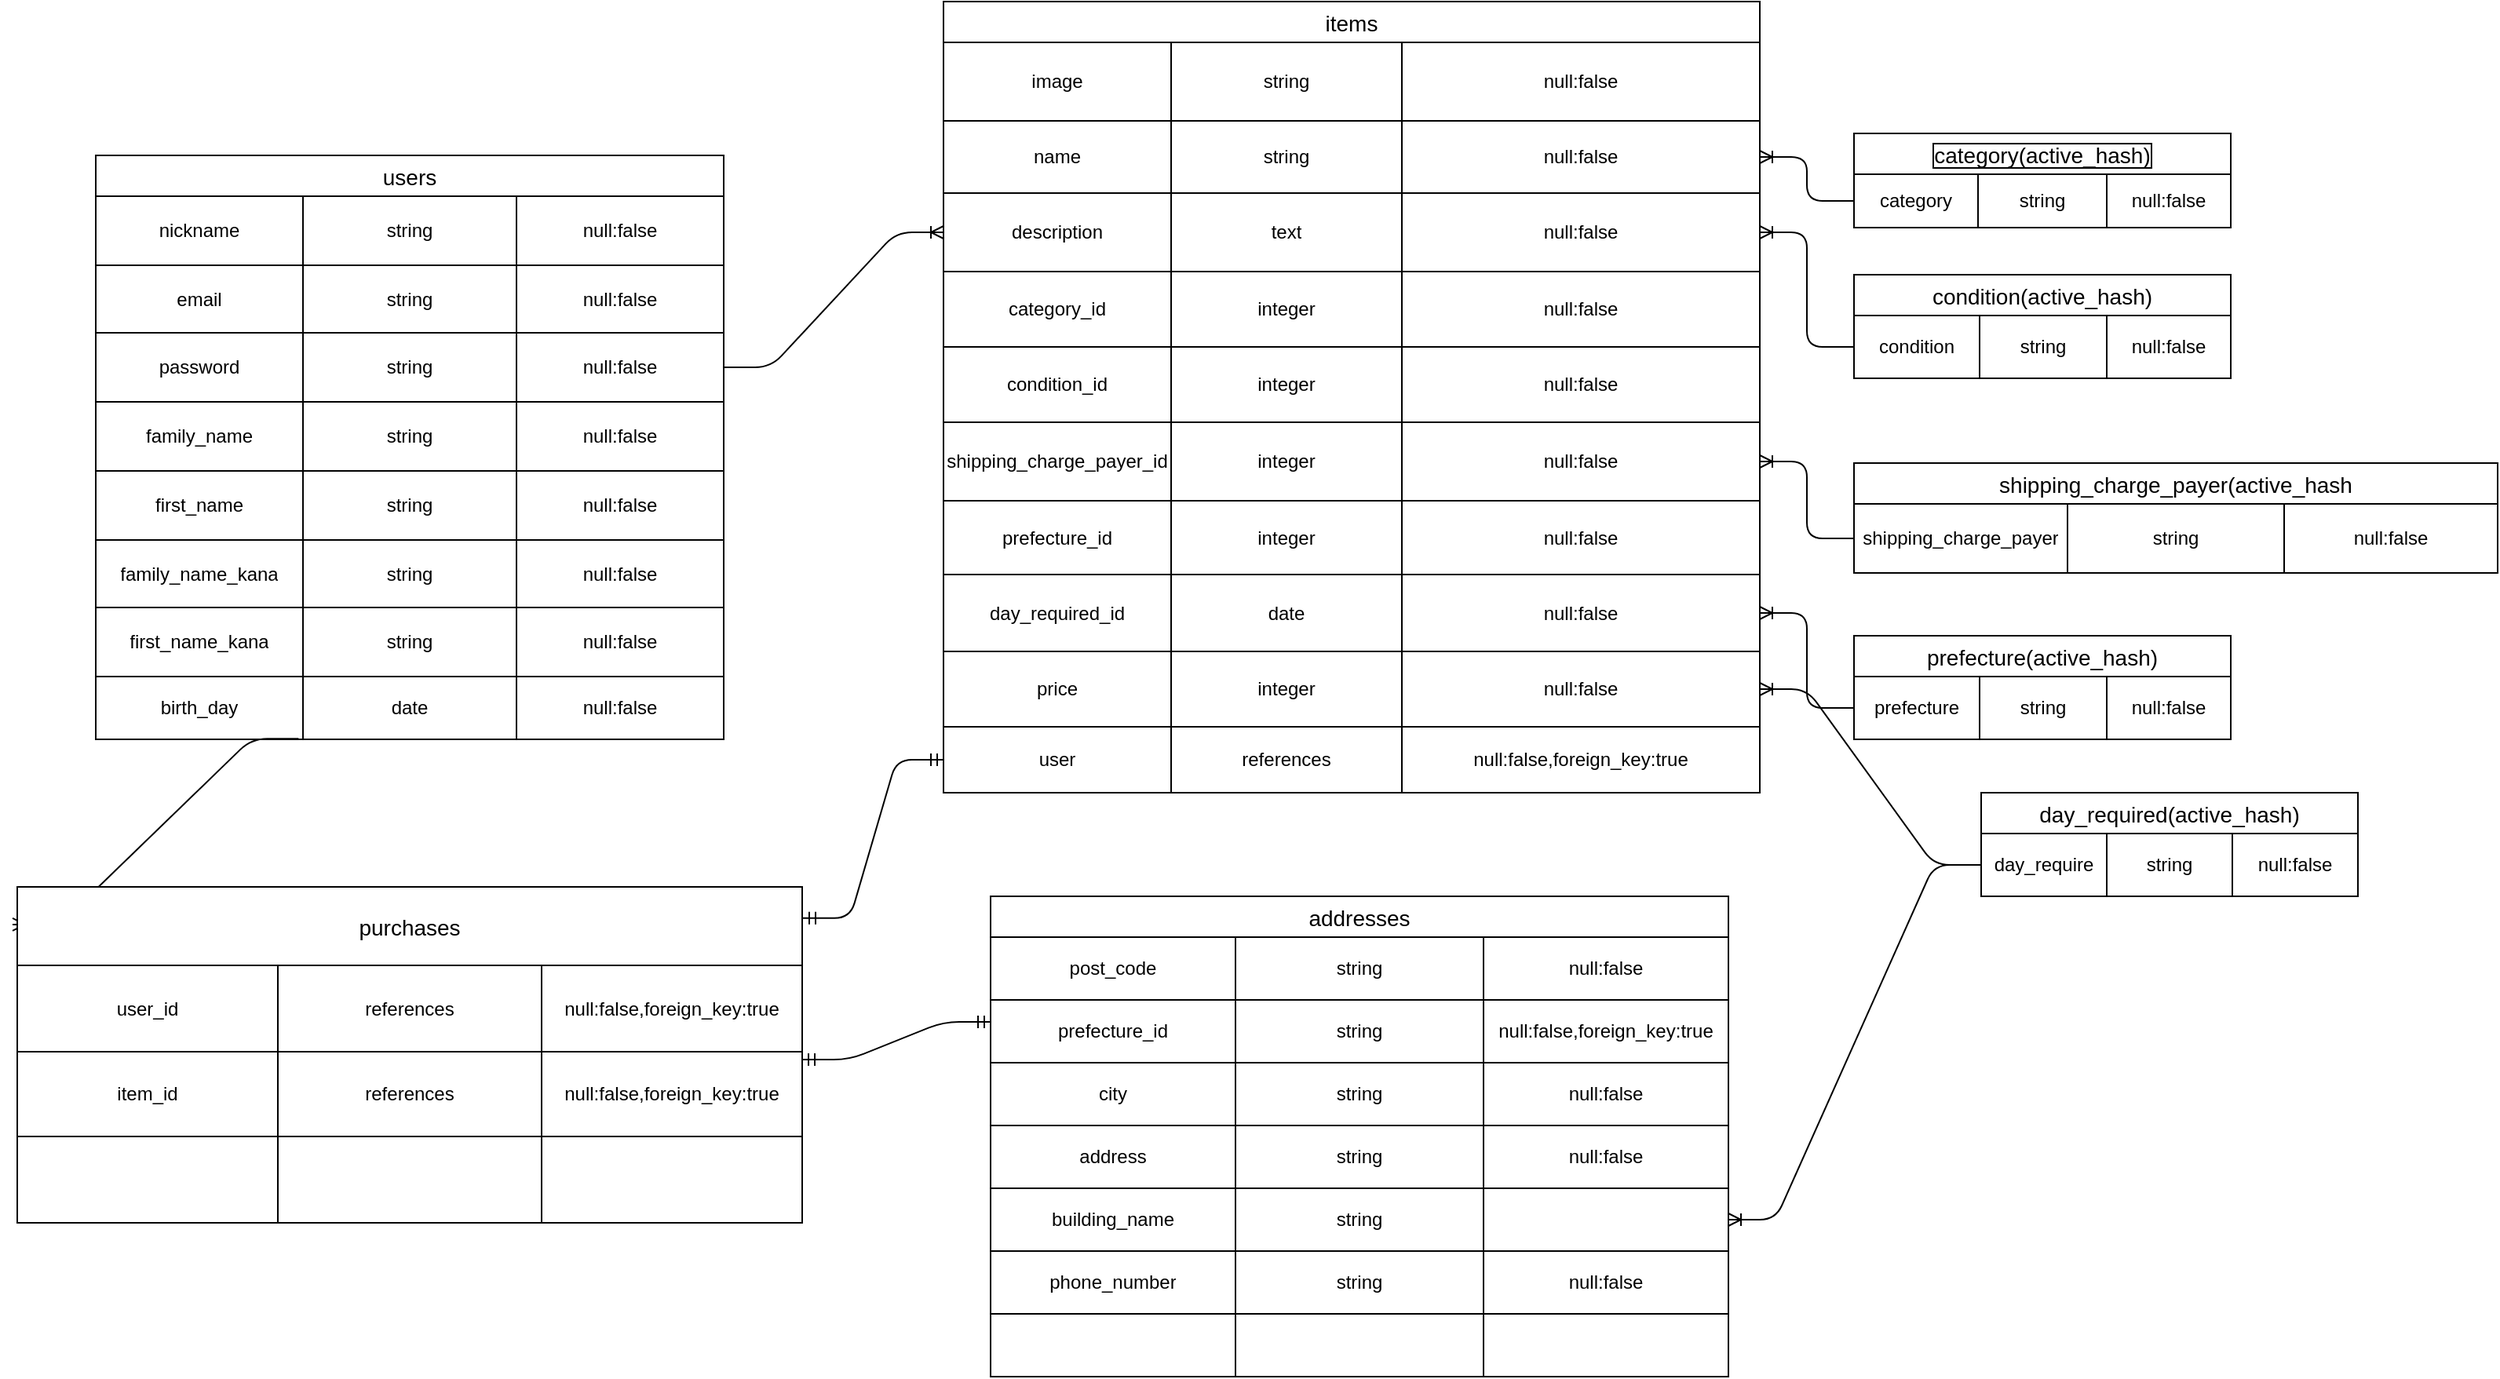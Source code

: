<mxfile version="13.6.5">
    <diagram id="Ioe0COpA0mMvLBcvBAmR" name="ページ1">
        <mxGraphModel dx="3011" dy="2314" grid="1" gridSize="10" guides="1" tooltips="1" connect="0" arrows="0" fold="1" page="1" pageScale="1" pageWidth="827" pageHeight="1169" math="0" shadow="0">
            <root>
                <mxCell id="0"/>
                <mxCell id="1" parent="0"/>
                <mxCell id="252" value="shipping_charge_payer(active_hash" style="swimlane;fontStyle=0;childLayout=stackLayout;horizontal=1;startSize=26;horizontalStack=0;resizeParent=1;resizeParentMax=0;resizeLast=0;collapsible=1;marginBottom=0;align=center;fontSize=14;" parent="1" vertex="1">
                    <mxGeometry x="1040" y="240" width="410" height="70" as="geometry"/>
                </mxCell>
                <mxCell id="232" value="" style="shape=table;html=1;whiteSpace=wrap;startSize=0;container=1;collapsible=0;childLayout=tableLayout;" parent="252" vertex="1">
                    <mxGeometry y="26" width="410" height="44" as="geometry"/>
                </mxCell>
                <mxCell id="233" value="" style="shape=partialRectangle;html=1;whiteSpace=wrap;collapsible=0;dropTarget=0;pointerEvents=0;fillColor=none;top=0;left=0;bottom=0;right=0;points=[[0,0.5],[1,0.5]];portConstraint=eastwest;" parent="232" vertex="1">
                    <mxGeometry width="410" height="44" as="geometry"/>
                </mxCell>
                <mxCell id="234" value="shipping_charge_payer" style="shape=partialRectangle;html=1;whiteSpace=wrap;connectable=0;overflow=hidden;fillColor=none;top=0;left=0;bottom=0;right=0;" parent="233" vertex="1">
                    <mxGeometry width="136" height="44" as="geometry"/>
                </mxCell>
                <mxCell id="235" value="&lt;span&gt;string&lt;/span&gt;" style="shape=partialRectangle;html=1;whiteSpace=wrap;connectable=0;overflow=hidden;fillColor=none;top=0;left=0;bottom=0;right=0;" parent="233" vertex="1">
                    <mxGeometry x="136" width="138" height="44" as="geometry"/>
                </mxCell>
                <mxCell id="236" value="&lt;span&gt;null:false&lt;/span&gt;" style="shape=partialRectangle;html=1;whiteSpace=wrap;connectable=0;overflow=hidden;fillColor=none;top=0;left=0;bottom=0;right=0;" parent="233" vertex="1">
                    <mxGeometry x="274" width="136" height="44" as="geometry"/>
                </mxCell>
                <mxCell id="253" value="condition(active_hash)" style="swimlane;fontStyle=0;childLayout=stackLayout;horizontal=1;startSize=26;horizontalStack=0;resizeParent=1;resizeParentMax=0;resizeLast=0;collapsible=1;marginBottom=0;align=center;fontSize=14;" parent="1" vertex="1">
                    <mxGeometry x="1040" y="120" width="240" height="66" as="geometry"/>
                </mxCell>
                <mxCell id="237" value="" style="shape=table;html=1;whiteSpace=wrap;startSize=0;container=1;collapsible=0;childLayout=tableLayout;" parent="253" vertex="1">
                    <mxGeometry y="26" width="240" height="40" as="geometry"/>
                </mxCell>
                <mxCell id="238" value="" style="shape=partialRectangle;html=1;whiteSpace=wrap;collapsible=0;dropTarget=0;pointerEvents=0;fillColor=none;top=0;left=0;bottom=0;right=0;points=[[0,0.5],[1,0.5]];portConstraint=eastwest;" parent="237" vertex="1">
                    <mxGeometry width="240" height="40" as="geometry"/>
                </mxCell>
                <mxCell id="239" value="condition" style="shape=partialRectangle;html=1;whiteSpace=wrap;connectable=0;overflow=hidden;fillColor=none;top=0;left=0;bottom=0;right=0;" parent="238" vertex="1">
                    <mxGeometry width="80" height="40" as="geometry"/>
                </mxCell>
                <mxCell id="240" value="&lt;span&gt;string&lt;/span&gt;" style="shape=partialRectangle;html=1;whiteSpace=wrap;connectable=0;overflow=hidden;fillColor=none;top=0;left=0;bottom=0;right=0;" parent="238" vertex="1">
                    <mxGeometry x="80" width="81" height="40" as="geometry"/>
                </mxCell>
                <mxCell id="241" value="&lt;span&gt;null:false&lt;/span&gt;" style="shape=partialRectangle;html=1;whiteSpace=wrap;connectable=0;overflow=hidden;fillColor=none;top=0;left=0;bottom=0;right=0;" parent="238" vertex="1">
                    <mxGeometry x="161" width="79" height="40" as="geometry"/>
                </mxCell>
                <mxCell id="251" value="prefecture(active_hash)" style="swimlane;fontStyle=0;childLayout=stackLayout;horizontal=1;startSize=26;horizontalStack=0;resizeParent=1;resizeParentMax=0;resizeLast=0;collapsible=1;marginBottom=0;align=center;fontSize=14;" parent="1" vertex="1">
                    <mxGeometry x="1040" y="350" width="240" height="66" as="geometry"/>
                </mxCell>
                <mxCell id="227" value="" style="shape=table;html=1;whiteSpace=wrap;startSize=0;container=1;collapsible=0;childLayout=tableLayout;" parent="251" vertex="1">
                    <mxGeometry y="26" width="240" height="40" as="geometry"/>
                </mxCell>
                <mxCell id="228" value="" style="shape=partialRectangle;html=1;whiteSpace=wrap;collapsible=0;dropTarget=0;pointerEvents=0;fillColor=none;top=0;left=0;bottom=0;right=0;points=[[0,0.5],[1,0.5]];portConstraint=eastwest;" parent="227" vertex="1">
                    <mxGeometry width="240" height="40" as="geometry"/>
                </mxCell>
                <mxCell id="229" value="prefecture" style="shape=partialRectangle;html=1;whiteSpace=wrap;connectable=0;overflow=hidden;fillColor=none;top=0;left=0;bottom=0;right=0;" parent="228" vertex="1">
                    <mxGeometry width="80" height="40" as="geometry"/>
                </mxCell>
                <mxCell id="230" value="&lt;span&gt;string&lt;/span&gt;" style="shape=partialRectangle;html=1;whiteSpace=wrap;connectable=0;overflow=hidden;fillColor=none;top=0;left=0;bottom=0;right=0;" parent="228" vertex="1">
                    <mxGeometry x="80" width="81" height="40" as="geometry"/>
                </mxCell>
                <mxCell id="231" value="&lt;span&gt;null:false&lt;/span&gt;" style="shape=partialRectangle;html=1;whiteSpace=wrap;connectable=0;overflow=hidden;fillColor=none;top=0;left=0;bottom=0;right=0;" parent="228" vertex="1">
                    <mxGeometry x="161" width="79" height="40" as="geometry"/>
                </mxCell>
                <mxCell id="247" value="category(active_hash)" style="swimlane;fontStyle=0;childLayout=stackLayout;horizontal=1;startSize=26;horizontalStack=0;resizeParent=1;resizeParentMax=0;resizeLast=0;collapsible=1;marginBottom=0;align=center;fontSize=14;labelBorderColor=#000000;" parent="1" vertex="1">
                    <mxGeometry x="1040" y="30" width="240" height="60" as="geometry"/>
                </mxCell>
                <mxCell id="222" value="" style="shape=table;html=1;whiteSpace=wrap;startSize=0;container=1;collapsible=0;childLayout=tableLayout;" parent="247" vertex="1">
                    <mxGeometry y="26" width="240" height="34" as="geometry"/>
                </mxCell>
                <mxCell id="223" value="" style="shape=partialRectangle;html=1;whiteSpace=wrap;collapsible=0;dropTarget=0;pointerEvents=0;fillColor=none;top=0;left=0;bottom=0;right=0;points=[[0,0.5],[1,0.5]];portConstraint=eastwest;" parent="222" vertex="1">
                    <mxGeometry width="240" height="34" as="geometry"/>
                </mxCell>
                <mxCell id="224" value="category" style="shape=partialRectangle;html=1;whiteSpace=wrap;connectable=0;overflow=hidden;fillColor=none;top=0;left=0;bottom=0;right=0;" parent="223" vertex="1">
                    <mxGeometry width="79" height="34" as="geometry"/>
                </mxCell>
                <mxCell id="225" value="string" style="shape=partialRectangle;html=1;whiteSpace=wrap;connectable=0;overflow=hidden;fillColor=none;top=0;left=0;bottom=0;right=0;" parent="223" vertex="1">
                    <mxGeometry x="79" width="82" height="34" as="geometry"/>
                </mxCell>
                <mxCell id="226" value="null:false" style="shape=partialRectangle;html=1;whiteSpace=wrap;connectable=0;overflow=hidden;fillColor=none;top=0;left=0;bottom=0;right=0;" parent="223" vertex="1">
                    <mxGeometry x="161" width="79" height="34" as="geometry"/>
                </mxCell>
                <mxCell id="254" value="" style="edgeStyle=entityRelationEdgeStyle;fontSize=12;html=1;endArrow=ERoneToMany;" parent="1" source="238" target="168" edge="1">
                    <mxGeometry width="100" height="100" relative="1" as="geometry">
                        <mxPoint x="940" y="216" as="sourcePoint"/>
                        <mxPoint x="1020" y="140" as="targetPoint"/>
                    </mxGeometry>
                </mxCell>
                <mxCell id="255" value="" style="edgeStyle=entityRelationEdgeStyle;fontSize=12;html=1;endArrow=ERoneToMany;" parent="1" source="223" target="164" edge="1">
                    <mxGeometry width="100" height="100" relative="1" as="geometry">
                        <mxPoint x="990" y="60" as="sourcePoint"/>
                        <mxPoint x="1030" y="150" as="targetPoint"/>
                    </mxGeometry>
                </mxCell>
                <mxCell id="256" value="" style="edgeStyle=entityRelationEdgeStyle;fontSize=12;html=1;endArrow=ERoneToMany;" parent="1" source="233" target="180" edge="1">
                    <mxGeometry width="100" height="100" relative="1" as="geometry">
                        <mxPoint x="830" y="250" as="sourcePoint"/>
                        <mxPoint x="930" y="150" as="targetPoint"/>
                    </mxGeometry>
                </mxCell>
                <mxCell id="257" value="" style="edgeStyle=entityRelationEdgeStyle;fontSize=12;html=1;endArrow=ERoneToMany;" parent="1" source="228" target="188" edge="1">
                    <mxGeometry width="100" height="100" relative="1" as="geometry">
                        <mxPoint x="1030" y="390" as="sourcePoint"/>
                        <mxPoint x="930" y="150" as="targetPoint"/>
                    </mxGeometry>
                </mxCell>
                <mxCell id="258" value="" style="edgeStyle=entityRelationEdgeStyle;fontSize=12;html=1;endArrow=ERoneToMany;" parent="1" source="213" target="192" edge="1">
                    <mxGeometry width="100" height="100" relative="1" as="geometry">
                        <mxPoint x="1030" y="490" as="sourcePoint"/>
                        <mxPoint x="930" y="150" as="targetPoint"/>
                    </mxGeometry>
                </mxCell>
                <mxCell id="120" value="users" style="swimlane;fontStyle=0;childLayout=stackLayout;horizontal=1;startSize=26;horizontalStack=0;resizeParent=1;resizeParentMax=0;resizeLast=0;collapsible=1;marginBottom=0;align=center;fontSize=14;" parent="1" vertex="1">
                    <mxGeometry x="-80" y="44" width="400" height="372" as="geometry"/>
                </mxCell>
                <mxCell id="124" value="" style="shape=table;html=1;whiteSpace=wrap;startSize=0;container=1;collapsible=0;childLayout=tableLayout;" parent="120" vertex="1">
                    <mxGeometry y="26" width="400" height="346" as="geometry"/>
                </mxCell>
                <mxCell id="125" value="" style="shape=partialRectangle;html=1;whiteSpace=wrap;collapsible=0;dropTarget=0;pointerEvents=0;fillColor=none;top=0;left=0;bottom=0;right=0;points=[[0,0.5],[1,0.5]];portConstraint=eastwest;" parent="124" vertex="1">
                    <mxGeometry width="400" height="44" as="geometry"/>
                </mxCell>
                <mxCell id="126" value="nickname" style="shape=partialRectangle;html=1;whiteSpace=wrap;connectable=0;overflow=hidden;fillColor=none;top=0;left=0;bottom=0;right=0;" parent="125" vertex="1">
                    <mxGeometry width="132" height="44" as="geometry"/>
                </mxCell>
                <mxCell id="127" value="string" style="shape=partialRectangle;html=1;whiteSpace=wrap;connectable=0;overflow=hidden;fillColor=none;top=0;left=0;bottom=0;right=0;" parent="125" vertex="1">
                    <mxGeometry x="132" width="136" height="44" as="geometry"/>
                </mxCell>
                <mxCell id="128" value="null:false" style="shape=partialRectangle;html=1;whiteSpace=wrap;connectable=0;overflow=hidden;fillColor=none;top=0;left=0;bottom=0;right=0;" parent="125" vertex="1">
                    <mxGeometry x="268" width="132" height="44" as="geometry"/>
                </mxCell>
                <mxCell id="129" value="" style="shape=partialRectangle;html=1;whiteSpace=wrap;collapsible=0;dropTarget=0;pointerEvents=0;fillColor=none;top=0;left=0;bottom=0;right=0;points=[[0,0.5],[1,0.5]];portConstraint=eastwest;" parent="124" vertex="1">
                    <mxGeometry y="44" width="400" height="43" as="geometry"/>
                </mxCell>
                <mxCell id="130" value="email" style="shape=partialRectangle;html=1;whiteSpace=wrap;connectable=0;overflow=hidden;fillColor=none;top=0;left=0;bottom=0;right=0;" parent="129" vertex="1">
                    <mxGeometry width="132" height="43" as="geometry"/>
                </mxCell>
                <mxCell id="131" value="&lt;span&gt;string&lt;/span&gt;" style="shape=partialRectangle;html=1;whiteSpace=wrap;connectable=0;overflow=hidden;fillColor=none;top=0;left=0;bottom=0;right=0;" parent="129" vertex="1">
                    <mxGeometry x="132" width="136" height="43" as="geometry"/>
                </mxCell>
                <mxCell id="132" value="&lt;span&gt;null:false&lt;/span&gt;" style="shape=partialRectangle;html=1;whiteSpace=wrap;connectable=0;overflow=hidden;fillColor=none;top=0;left=0;bottom=0;right=0;" parent="129" vertex="1">
                    <mxGeometry x="268" width="132" height="43" as="geometry"/>
                </mxCell>
                <mxCell id="133" value="" style="shape=partialRectangle;html=1;whiteSpace=wrap;collapsible=0;dropTarget=0;pointerEvents=0;fillColor=none;top=0;left=0;bottom=0;right=0;points=[[0,0.5],[1,0.5]];portConstraint=eastwest;" parent="124" vertex="1">
                    <mxGeometry y="87" width="400" height="44" as="geometry"/>
                </mxCell>
                <mxCell id="134" value="password" style="shape=partialRectangle;html=1;whiteSpace=wrap;connectable=0;overflow=hidden;fillColor=none;top=0;left=0;bottom=0;right=0;" parent="133" vertex="1">
                    <mxGeometry width="132" height="44" as="geometry"/>
                </mxCell>
                <mxCell id="135" value="&lt;span&gt;string&lt;/span&gt;" style="shape=partialRectangle;html=1;whiteSpace=wrap;connectable=0;overflow=hidden;fillColor=none;top=0;left=0;bottom=0;right=0;" parent="133" vertex="1">
                    <mxGeometry x="132" width="136" height="44" as="geometry"/>
                </mxCell>
                <mxCell id="136" value="&lt;span&gt;null:false&lt;/span&gt;" style="shape=partialRectangle;html=1;whiteSpace=wrap;connectable=0;overflow=hidden;fillColor=none;top=0;left=0;bottom=0;right=0;" parent="133" vertex="1">
                    <mxGeometry x="268" width="132" height="44" as="geometry"/>
                </mxCell>
                <mxCell id="137" value="" style="shape=partialRectangle;html=1;whiteSpace=wrap;collapsible=0;dropTarget=0;pointerEvents=0;fillColor=none;top=0;left=0;bottom=0;right=0;points=[[0,0.5],[1,0.5]];portConstraint=eastwest;" parent="124" vertex="1">
                    <mxGeometry y="131" width="400" height="44" as="geometry"/>
                </mxCell>
                <mxCell id="138" value="family_name" style="shape=partialRectangle;html=1;whiteSpace=wrap;connectable=0;overflow=hidden;fillColor=none;top=0;left=0;bottom=0;right=0;" parent="137" vertex="1">
                    <mxGeometry width="132" height="44" as="geometry"/>
                </mxCell>
                <mxCell id="139" value="&lt;span&gt;string&lt;/span&gt;" style="shape=partialRectangle;html=1;whiteSpace=wrap;connectable=0;overflow=hidden;fillColor=none;top=0;left=0;bottom=0;right=0;" parent="137" vertex="1">
                    <mxGeometry x="132" width="136" height="44" as="geometry"/>
                </mxCell>
                <mxCell id="140" value="&lt;span&gt;null:false&lt;/span&gt;" style="shape=partialRectangle;html=1;whiteSpace=wrap;connectable=0;overflow=hidden;fillColor=none;top=0;left=0;bottom=0;right=0;" parent="137" vertex="1">
                    <mxGeometry x="268" width="132" height="44" as="geometry"/>
                </mxCell>
                <mxCell id="141" value="" style="shape=partialRectangle;html=1;whiteSpace=wrap;collapsible=0;dropTarget=0;pointerEvents=0;fillColor=none;top=0;left=0;bottom=0;right=0;points=[[0,0.5],[1,0.5]];portConstraint=eastwest;" parent="124" vertex="1">
                    <mxGeometry y="175" width="400" height="44" as="geometry"/>
                </mxCell>
                <mxCell id="142" value="first_name" style="shape=partialRectangle;html=1;whiteSpace=wrap;connectable=0;overflow=hidden;fillColor=none;top=0;left=0;bottom=0;right=0;" parent="141" vertex="1">
                    <mxGeometry width="132" height="44" as="geometry"/>
                </mxCell>
                <mxCell id="143" value="&lt;span&gt;string&lt;/span&gt;" style="shape=partialRectangle;html=1;whiteSpace=wrap;connectable=0;overflow=hidden;fillColor=none;top=0;left=0;bottom=0;right=0;" parent="141" vertex="1">
                    <mxGeometry x="132" width="136" height="44" as="geometry"/>
                </mxCell>
                <mxCell id="144" value="&lt;span&gt;null:false&lt;/span&gt;" style="shape=partialRectangle;html=1;whiteSpace=wrap;connectable=0;overflow=hidden;fillColor=none;top=0;left=0;bottom=0;right=0;" parent="141" vertex="1">
                    <mxGeometry x="268" width="132" height="44" as="geometry"/>
                </mxCell>
                <mxCell id="145" value="" style="shape=partialRectangle;html=1;whiteSpace=wrap;collapsible=0;dropTarget=0;pointerEvents=0;fillColor=none;top=0;left=0;bottom=0;right=0;points=[[0,0.5],[1,0.5]];portConstraint=eastwest;" parent="124" vertex="1">
                    <mxGeometry y="219" width="400" height="43" as="geometry"/>
                </mxCell>
                <mxCell id="146" value="family_name_kana" style="shape=partialRectangle;html=1;whiteSpace=wrap;connectable=0;overflow=hidden;fillColor=none;top=0;left=0;bottom=0;right=0;" parent="145" vertex="1">
                    <mxGeometry width="132" height="43" as="geometry"/>
                </mxCell>
                <mxCell id="147" value="&lt;span&gt;string&lt;/span&gt;" style="shape=partialRectangle;html=1;whiteSpace=wrap;connectable=0;overflow=hidden;fillColor=none;top=0;left=0;bottom=0;right=0;" parent="145" vertex="1">
                    <mxGeometry x="132" width="136" height="43" as="geometry"/>
                </mxCell>
                <mxCell id="148" value="&lt;span&gt;null:false&lt;/span&gt;" style="shape=partialRectangle;html=1;whiteSpace=wrap;connectable=0;overflow=hidden;fillColor=none;top=0;left=0;bottom=0;right=0;" parent="145" vertex="1">
                    <mxGeometry x="268" width="132" height="43" as="geometry"/>
                </mxCell>
                <mxCell id="149" value="" style="shape=partialRectangle;html=1;whiteSpace=wrap;collapsible=0;dropTarget=0;pointerEvents=0;fillColor=none;top=0;left=0;bottom=0;right=0;points=[[0,0.5],[1,0.5]];portConstraint=eastwest;" parent="124" vertex="1">
                    <mxGeometry y="262" width="400" height="44" as="geometry"/>
                </mxCell>
                <mxCell id="150" value="first_name_kana" style="shape=partialRectangle;html=1;whiteSpace=wrap;connectable=0;overflow=hidden;fillColor=none;top=0;left=0;bottom=0;right=0;" parent="149" vertex="1">
                    <mxGeometry width="132" height="44" as="geometry"/>
                </mxCell>
                <mxCell id="151" value="&lt;span&gt;string&lt;/span&gt;" style="shape=partialRectangle;html=1;whiteSpace=wrap;connectable=0;overflow=hidden;fillColor=none;top=0;left=0;bottom=0;right=0;" parent="149" vertex="1">
                    <mxGeometry x="132" width="136" height="44" as="geometry"/>
                </mxCell>
                <mxCell id="152" value="&lt;span&gt;null:false&lt;/span&gt;" style="shape=partialRectangle;html=1;whiteSpace=wrap;connectable=0;overflow=hidden;fillColor=none;top=0;left=0;bottom=0;right=0;" parent="149" vertex="1">
                    <mxGeometry x="268" width="132" height="44" as="geometry"/>
                </mxCell>
                <mxCell id="154" value="" style="shape=partialRectangle;html=1;whiteSpace=wrap;collapsible=0;dropTarget=0;pointerEvents=0;fillColor=none;top=0;left=0;bottom=0;right=0;points=[[0,0.5],[1,0.5]];portConstraint=eastwest;" parent="124" vertex="1">
                    <mxGeometry y="306" width="400" height="40" as="geometry"/>
                </mxCell>
                <mxCell id="155" value="birth_day" style="shape=partialRectangle;html=1;whiteSpace=wrap;connectable=0;overflow=hidden;fillColor=none;top=0;left=0;bottom=0;right=0;" parent="154" vertex="1">
                    <mxGeometry width="132" height="40" as="geometry"/>
                </mxCell>
                <mxCell id="156" value="date" style="shape=partialRectangle;html=1;whiteSpace=wrap;connectable=0;overflow=hidden;fillColor=none;top=0;left=0;bottom=0;right=0;" parent="154" vertex="1">
                    <mxGeometry x="132" width="136" height="40" as="geometry"/>
                </mxCell>
                <mxCell id="157" value="&lt;span&gt;null:false&lt;/span&gt;" style="shape=partialRectangle;html=1;whiteSpace=wrap;connectable=0;overflow=hidden;fillColor=none;top=0;left=0;bottom=0;right=0;" parent="154" vertex="1">
                    <mxGeometry x="268" width="132" height="40" as="geometry"/>
                </mxCell>
                <mxCell id="309" value="" style="edgeStyle=entityRelationEdgeStyle;fontSize=12;html=1;endArrow=ERoneToMany;" parent="1" source="133" target="168" edge="1">
                    <mxGeometry width="100" height="100" relative="1" as="geometry">
                        <mxPoint x="240" y="200" as="sourcePoint"/>
                        <mxPoint x="340" y="100" as="targetPoint"/>
                    </mxGeometry>
                </mxCell>
                <mxCell id="310" value="" style="edgeStyle=entityRelationEdgeStyle;fontSize=12;html=1;endArrow=ERoneToMany;" parent="1" source="213" target="276" edge="1">
                    <mxGeometry width="100" height="100" relative="1" as="geometry">
                        <mxPoint x="710" y="740" as="sourcePoint"/>
                        <mxPoint x="1068" y="780" as="targetPoint"/>
                    </mxGeometry>
                </mxCell>
                <mxCell id="243" value="day_required(active_hash)" style="swimlane;fontStyle=0;childLayout=stackLayout;horizontal=1;startSize=26;horizontalStack=0;resizeParent=1;resizeParentMax=0;resizeLast=0;collapsible=1;marginBottom=0;align=center;fontSize=14;" parent="1" vertex="1">
                    <mxGeometry x="1121" y="450" width="240" height="66" as="geometry"/>
                </mxCell>
                <mxCell id="212" value="" style="shape=table;html=1;whiteSpace=wrap;startSize=0;container=1;collapsible=0;childLayout=tableLayout;" parent="243" vertex="1">
                    <mxGeometry y="26" width="240" height="40" as="geometry"/>
                </mxCell>
                <mxCell id="213" value="" style="shape=partialRectangle;html=1;whiteSpace=wrap;collapsible=0;dropTarget=0;pointerEvents=0;fillColor=none;top=0;left=0;bottom=0;right=0;points=[[0,0.5],[1,0.5]];portConstraint=eastwest;" parent="212" vertex="1">
                    <mxGeometry width="240" height="40" as="geometry"/>
                </mxCell>
                <mxCell id="214" value="day_require" style="shape=partialRectangle;html=1;whiteSpace=wrap;connectable=0;overflow=hidden;fillColor=none;top=0;left=0;bottom=0;right=0;" parent="213" vertex="1">
                    <mxGeometry width="80" height="40" as="geometry"/>
                </mxCell>
                <mxCell id="215" value="&lt;span&gt;string&lt;/span&gt;" style="shape=partialRectangle;html=1;whiteSpace=wrap;connectable=0;overflow=hidden;fillColor=none;top=0;left=0;bottom=0;right=0;" parent="213" vertex="1">
                    <mxGeometry x="80" width="80" height="40" as="geometry"/>
                </mxCell>
                <mxCell id="216" value="&lt;span&gt;null:false&lt;/span&gt;" style="shape=partialRectangle;html=1;whiteSpace=wrap;connectable=0;overflow=hidden;fillColor=none;top=0;left=0;bottom=0;right=0;" parent="213" vertex="1">
                    <mxGeometry x="160" width="80" height="40" as="geometry"/>
                </mxCell>
                <mxCell id="311" value="" style="edgeStyle=entityRelationEdgeStyle;fontSize=12;html=1;endArrow=ERoneToMany;exitX=0.323;exitY=0.99;exitDx=0;exitDy=0;exitPerimeter=0;entryX=-0.006;entryY=0.112;entryDx=0;entryDy=0;entryPerimeter=0;" parent="1" source="154" target="305" edge="1">
                    <mxGeometry width="100" height="100" relative="1" as="geometry">
                        <mxPoint x="110" y="420" as="sourcePoint"/>
                        <mxPoint x="-140" y="530" as="targetPoint"/>
                    </mxGeometry>
                </mxCell>
                <mxCell id="315" value="" style="edgeStyle=entityRelationEdgeStyle;fontSize=12;html=1;endArrow=ERmandOne;startArrow=ERmandOne;entryX=0;entryY=0.35;entryDx=0;entryDy=0;entryPerimeter=0;exitX=1;exitY=0.093;exitDx=0;exitDy=0;exitPerimeter=0;" parent="1" source="297" target="264" edge="1">
                    <mxGeometry width="100" height="100" relative="1" as="geometry">
                        <mxPoint x="220" y="600" as="sourcePoint"/>
                        <mxPoint x="320" y="500" as="targetPoint"/>
                    </mxGeometry>
                </mxCell>
                <mxCell id="316" value="" style="edgeStyle=entityRelationEdgeStyle;fontSize=12;html=1;endArrow=ERmandOne;startArrow=ERmandOne;exitX=1.001;exitY=0.093;exitDx=0;exitDy=0;exitPerimeter=0;" parent="1" source="305" target="207" edge="1">
                    <mxGeometry width="100" height="100" relative="1" as="geometry">
                        <mxPoint x="520" y="600" as="sourcePoint"/>
                        <mxPoint x="620" y="500" as="targetPoint"/>
                    </mxGeometry>
                </mxCell>
                <mxCell id="202" value="items" style="swimlane;fontStyle=0;childLayout=stackLayout;horizontal=1;startSize=26;horizontalStack=0;resizeParent=1;resizeParentMax=0;resizeLast=0;collapsible=1;marginBottom=0;align=center;fontSize=14;" parent="1" vertex="1">
                    <mxGeometry x="460" y="-54" width="520" height="504" as="geometry"/>
                </mxCell>
                <mxCell id="159" value="" style="shape=table;html=1;whiteSpace=wrap;startSize=0;container=1;collapsible=0;childLayout=tableLayout;" parent="202" vertex="1">
                    <mxGeometry y="26" width="520" height="478" as="geometry"/>
                </mxCell>
                <mxCell id="160" value="" style="shape=partialRectangle;html=1;whiteSpace=wrap;collapsible=0;dropTarget=0;pointerEvents=0;fillColor=none;top=0;left=0;bottom=0;right=0;points=[[0,0.5],[1,0.5]];portConstraint=eastwest;" parent="159" vertex="1">
                    <mxGeometry width="520" height="50" as="geometry"/>
                </mxCell>
                <mxCell id="161" value="image" style="shape=partialRectangle;html=1;whiteSpace=wrap;connectable=0;overflow=hidden;fillColor=none;top=0;left=0;bottom=0;right=0;" parent="160" vertex="1">
                    <mxGeometry width="145" height="50" as="geometry"/>
                </mxCell>
                <mxCell id="162" value="string" style="shape=partialRectangle;html=1;whiteSpace=wrap;connectable=0;overflow=hidden;fillColor=none;top=0;left=0;bottom=0;right=0;" parent="160" vertex="1">
                    <mxGeometry x="145" width="147" height="50" as="geometry"/>
                </mxCell>
                <mxCell id="163" value="&lt;span&gt;null:false&lt;/span&gt;" style="shape=partialRectangle;html=1;whiteSpace=wrap;connectable=0;overflow=hidden;fillColor=none;top=0;left=0;bottom=0;right=0;" parent="160" vertex="1">
                    <mxGeometry x="292" width="228" height="50" as="geometry"/>
                </mxCell>
                <mxCell id="164" value="" style="shape=partialRectangle;html=1;whiteSpace=wrap;collapsible=0;dropTarget=0;pointerEvents=0;fillColor=none;top=0;left=0;bottom=0;right=0;points=[[0,0.5],[1,0.5]];portConstraint=eastwest;" parent="159" vertex="1">
                    <mxGeometry y="50" width="520" height="46" as="geometry"/>
                </mxCell>
                <mxCell id="165" value="name" style="shape=partialRectangle;html=1;whiteSpace=wrap;connectable=0;overflow=hidden;fillColor=none;top=0;left=0;bottom=0;right=0;" parent="164" vertex="1">
                    <mxGeometry width="145" height="46" as="geometry"/>
                </mxCell>
                <mxCell id="166" value="string" style="shape=partialRectangle;html=1;whiteSpace=wrap;connectable=0;overflow=hidden;fillColor=none;top=0;left=0;bottom=0;right=0;" parent="164" vertex="1">
                    <mxGeometry x="145" width="147" height="46" as="geometry"/>
                </mxCell>
                <mxCell id="167" value="&lt;span&gt;null:false&lt;/span&gt;" style="shape=partialRectangle;html=1;whiteSpace=wrap;connectable=0;overflow=hidden;fillColor=none;top=0;left=0;bottom=0;right=0;" parent="164" vertex="1">
                    <mxGeometry x="292" width="228" height="46" as="geometry"/>
                </mxCell>
                <mxCell id="168" value="" style="shape=partialRectangle;html=1;whiteSpace=wrap;collapsible=0;dropTarget=0;pointerEvents=0;fillColor=none;top=0;left=0;bottom=0;right=0;points=[[0,0.5],[1,0.5]];portConstraint=eastwest;" parent="159" vertex="1">
                    <mxGeometry y="96" width="520" height="50" as="geometry"/>
                </mxCell>
                <mxCell id="169" value="description" style="shape=partialRectangle;html=1;whiteSpace=wrap;connectable=0;overflow=hidden;fillColor=none;top=0;left=0;bottom=0;right=0;" parent="168" vertex="1">
                    <mxGeometry width="145" height="50" as="geometry"/>
                </mxCell>
                <mxCell id="170" value="text" style="shape=partialRectangle;html=1;whiteSpace=wrap;connectable=0;overflow=hidden;fillColor=none;top=0;left=0;bottom=0;right=0;" parent="168" vertex="1">
                    <mxGeometry x="145" width="147" height="50" as="geometry"/>
                </mxCell>
                <mxCell id="171" value="&lt;span&gt;null:false&lt;/span&gt;" style="shape=partialRectangle;html=1;whiteSpace=wrap;connectable=0;overflow=hidden;fillColor=none;top=0;left=0;bottom=0;right=0;" parent="168" vertex="1">
                    <mxGeometry x="292" width="228" height="50" as="geometry"/>
                </mxCell>
                <mxCell id="172" value="" style="shape=partialRectangle;html=1;whiteSpace=wrap;collapsible=0;dropTarget=0;pointerEvents=0;fillColor=none;top=0;left=0;bottom=0;right=0;points=[[0,0.5],[1,0.5]];portConstraint=eastwest;" parent="159" vertex="1">
                    <mxGeometry y="146" width="520" height="48" as="geometry"/>
                </mxCell>
                <mxCell id="173" value="category_id" style="shape=partialRectangle;html=1;whiteSpace=wrap;connectable=0;overflow=hidden;fillColor=none;top=0;left=0;bottom=0;right=0;" parent="172" vertex="1">
                    <mxGeometry width="145" height="48" as="geometry"/>
                </mxCell>
                <mxCell id="174" value="integer" style="shape=partialRectangle;html=1;whiteSpace=wrap;connectable=0;overflow=hidden;fillColor=none;top=0;left=0;bottom=0;right=0;" parent="172" vertex="1">
                    <mxGeometry x="145" width="147" height="48" as="geometry"/>
                </mxCell>
                <mxCell id="175" value="&lt;span&gt;null:false&lt;/span&gt;" style="shape=partialRectangle;html=1;whiteSpace=wrap;connectable=0;overflow=hidden;fillColor=none;top=0;left=0;bottom=0;right=0;" parent="172" vertex="1">
                    <mxGeometry x="292" width="228" height="48" as="geometry"/>
                </mxCell>
                <mxCell id="176" value="" style="shape=partialRectangle;html=1;whiteSpace=wrap;collapsible=0;dropTarget=0;pointerEvents=0;fillColor=none;top=0;left=0;bottom=0;right=0;points=[[0,0.5],[1,0.5]];portConstraint=eastwest;" parent="159" vertex="1">
                    <mxGeometry y="194" width="520" height="48" as="geometry"/>
                </mxCell>
                <mxCell id="177" value="condition_id" style="shape=partialRectangle;html=1;whiteSpace=wrap;connectable=0;overflow=hidden;fillColor=none;top=0;left=0;bottom=0;right=0;" parent="176" vertex="1">
                    <mxGeometry width="145" height="48" as="geometry"/>
                </mxCell>
                <mxCell id="178" value="integer" style="shape=partialRectangle;html=1;whiteSpace=wrap;connectable=0;overflow=hidden;fillColor=none;top=0;left=0;bottom=0;right=0;" parent="176" vertex="1">
                    <mxGeometry x="145" width="147" height="48" as="geometry"/>
                </mxCell>
                <mxCell id="179" value="&lt;span&gt;null:false&lt;/span&gt;" style="shape=partialRectangle;html=1;whiteSpace=wrap;connectable=0;overflow=hidden;fillColor=none;top=0;left=0;bottom=0;right=0;" parent="176" vertex="1">
                    <mxGeometry x="292" width="228" height="48" as="geometry"/>
                </mxCell>
                <mxCell id="180" value="" style="shape=partialRectangle;html=1;whiteSpace=wrap;collapsible=0;dropTarget=0;pointerEvents=0;fillColor=none;top=0;left=0;bottom=0;right=0;points=[[0,0.5],[1,0.5]];portConstraint=eastwest;" parent="159" vertex="1">
                    <mxGeometry y="242" width="520" height="50" as="geometry"/>
                </mxCell>
                <mxCell id="181" value="shipping_charge_payer_id" style="shape=partialRectangle;html=1;whiteSpace=wrap;connectable=0;overflow=hidden;fillColor=none;top=0;left=0;bottom=0;right=0;" parent="180" vertex="1">
                    <mxGeometry width="145" height="50" as="geometry"/>
                </mxCell>
                <mxCell id="182" value="integer" style="shape=partialRectangle;html=1;whiteSpace=wrap;connectable=0;overflow=hidden;fillColor=none;top=0;left=0;bottom=0;right=0;" parent="180" vertex="1">
                    <mxGeometry x="145" width="147" height="50" as="geometry"/>
                </mxCell>
                <mxCell id="183" value="&lt;span&gt;null:false&lt;/span&gt;" style="shape=partialRectangle;html=1;whiteSpace=wrap;connectable=0;overflow=hidden;fillColor=none;top=0;left=0;bottom=0;right=0;" parent="180" vertex="1">
                    <mxGeometry x="292" width="228" height="50" as="geometry"/>
                </mxCell>
                <mxCell id="184" value="" style="shape=partialRectangle;html=1;whiteSpace=wrap;collapsible=0;dropTarget=0;pointerEvents=0;fillColor=none;top=0;left=0;bottom=0;right=0;points=[[0,0.5],[1,0.5]];portConstraint=eastwest;" parent="159" vertex="1">
                    <mxGeometry y="292" width="520" height="47" as="geometry"/>
                </mxCell>
                <mxCell id="185" value="prefecture_id" style="shape=partialRectangle;html=1;whiteSpace=wrap;connectable=0;overflow=hidden;fillColor=none;top=0;left=0;bottom=0;right=0;" parent="184" vertex="1">
                    <mxGeometry width="145" height="47" as="geometry"/>
                </mxCell>
                <mxCell id="186" value="&lt;span&gt;integer&lt;/span&gt;" style="shape=partialRectangle;html=1;whiteSpace=wrap;connectable=0;overflow=hidden;fillColor=none;top=0;left=0;bottom=0;right=0;" parent="184" vertex="1">
                    <mxGeometry x="145" width="147" height="47" as="geometry"/>
                </mxCell>
                <mxCell id="187" value="&lt;span&gt;null:false&lt;/span&gt;" style="shape=partialRectangle;html=1;whiteSpace=wrap;connectable=0;overflow=hidden;fillColor=none;top=0;left=0;bottom=0;right=0;" parent="184" vertex="1">
                    <mxGeometry x="292" width="228" height="47" as="geometry"/>
                </mxCell>
                <mxCell id="188" value="" style="shape=partialRectangle;html=1;whiteSpace=wrap;collapsible=0;dropTarget=0;pointerEvents=0;fillColor=none;top=0;left=0;bottom=0;right=0;points=[[0,0.5],[1,0.5]];portConstraint=eastwest;" parent="159" vertex="1">
                    <mxGeometry y="339" width="520" height="49" as="geometry"/>
                </mxCell>
                <mxCell id="189" value="day_required_id" style="shape=partialRectangle;html=1;whiteSpace=wrap;connectable=0;overflow=hidden;fillColor=none;top=0;left=0;bottom=0;right=0;" parent="188" vertex="1">
                    <mxGeometry width="145" height="49" as="geometry"/>
                </mxCell>
                <mxCell id="190" value="date" style="shape=partialRectangle;html=1;whiteSpace=wrap;connectable=0;overflow=hidden;fillColor=none;top=0;left=0;bottom=0;right=0;" parent="188" vertex="1">
                    <mxGeometry x="145" width="147" height="49" as="geometry"/>
                </mxCell>
                <mxCell id="191" value="&lt;span&gt;null:false&lt;/span&gt;" style="shape=partialRectangle;html=1;whiteSpace=wrap;connectable=0;overflow=hidden;fillColor=none;top=0;left=0;bottom=0;right=0;" parent="188" vertex="1">
                    <mxGeometry x="292" width="228" height="49" as="geometry"/>
                </mxCell>
                <mxCell id="192" value="" style="shape=partialRectangle;html=1;whiteSpace=wrap;collapsible=0;dropTarget=0;pointerEvents=0;fillColor=none;top=0;left=0;bottom=0;right=0;points=[[0,0.5],[1,0.5]];portConstraint=eastwest;" parent="159" vertex="1">
                    <mxGeometry y="388" width="520" height="48" as="geometry"/>
                </mxCell>
                <mxCell id="193" value="price" style="shape=partialRectangle;html=1;whiteSpace=wrap;connectable=0;overflow=hidden;fillColor=none;top=0;left=0;bottom=0;right=0;" parent="192" vertex="1">
                    <mxGeometry width="145" height="48" as="geometry"/>
                </mxCell>
                <mxCell id="194" value="integer" style="shape=partialRectangle;html=1;whiteSpace=wrap;connectable=0;overflow=hidden;fillColor=none;top=0;left=0;bottom=0;right=0;" parent="192" vertex="1">
                    <mxGeometry x="145" width="147" height="48" as="geometry"/>
                </mxCell>
                <mxCell id="195" value="&lt;span&gt;null:false&lt;/span&gt;" style="shape=partialRectangle;html=1;whiteSpace=wrap;connectable=0;overflow=hidden;fillColor=none;top=0;left=0;bottom=0;right=0;" parent="192" vertex="1">
                    <mxGeometry x="292" width="228" height="48" as="geometry"/>
                </mxCell>
                <mxCell id="207" value="" style="shape=partialRectangle;html=1;whiteSpace=wrap;collapsible=0;dropTarget=0;pointerEvents=0;fillColor=none;top=0;left=0;bottom=0;right=0;points=[[0,0.5],[1,0.5]];portConstraint=eastwest;" parent="159" vertex="1">
                    <mxGeometry y="436" width="520" height="42" as="geometry"/>
                </mxCell>
                <mxCell id="208" value="user" style="shape=partialRectangle;html=1;whiteSpace=wrap;connectable=0;overflow=hidden;fillColor=none;top=0;left=0;bottom=0;right=0;" parent="207" vertex="1">
                    <mxGeometry width="145" height="42" as="geometry"/>
                </mxCell>
                <mxCell id="209" value="references" style="shape=partialRectangle;html=1;whiteSpace=wrap;connectable=0;overflow=hidden;fillColor=none;top=0;left=0;bottom=0;right=0;" parent="207" vertex="1">
                    <mxGeometry x="145" width="147" height="42" as="geometry"/>
                </mxCell>
                <mxCell id="210" value="&lt;span&gt;null:false,foreign_key:true&lt;br&gt;&lt;/span&gt;" style="shape=partialRectangle;html=1;whiteSpace=wrap;connectable=0;overflow=hidden;fillColor=none;top=0;left=0;bottom=0;right=0;" parent="207" vertex="1">
                    <mxGeometry x="292" width="228" height="42" as="geometry"/>
                </mxCell>
                <mxCell id="288" value="addresses" style="swimlane;fontStyle=0;childLayout=stackLayout;horizontal=1;startSize=26;horizontalStack=0;resizeParent=1;resizeParentMax=0;resizeLast=0;collapsible=1;marginBottom=0;align=center;fontSize=14;" parent="1" vertex="1">
                    <mxGeometry x="490" y="516" width="470" height="306" as="geometry"/>
                </mxCell>
                <mxCell id="259" value="" style="shape=table;html=1;whiteSpace=wrap;startSize=0;container=1;collapsible=0;childLayout=tableLayout;" parent="288" vertex="1">
                    <mxGeometry y="26" width="470" height="280" as="geometry"/>
                </mxCell>
                <mxCell id="260" value="" style="shape=partialRectangle;html=1;whiteSpace=wrap;collapsible=0;dropTarget=0;pointerEvents=0;fillColor=none;top=0;left=0;bottom=0;right=0;points=[[0,0.5],[1,0.5]];portConstraint=eastwest;" parent="259" vertex="1">
                    <mxGeometry width="470" height="40" as="geometry"/>
                </mxCell>
                <mxCell id="261" value="post_code" style="shape=partialRectangle;html=1;whiteSpace=wrap;connectable=0;overflow=hidden;fillColor=none;top=0;left=0;bottom=0;right=0;" parent="260" vertex="1">
                    <mxGeometry width="156" height="40" as="geometry"/>
                </mxCell>
                <mxCell id="262" value="string" style="shape=partialRectangle;html=1;whiteSpace=wrap;connectable=0;overflow=hidden;fillColor=none;top=0;left=0;bottom=0;right=0;" parent="260" vertex="1">
                    <mxGeometry x="156" width="158" height="40" as="geometry"/>
                </mxCell>
                <mxCell id="263" value="null:false" style="shape=partialRectangle;html=1;whiteSpace=wrap;connectable=0;overflow=hidden;fillColor=none;top=0;left=0;bottom=0;right=0;" parent="260" vertex="1">
                    <mxGeometry x="314" width="156" height="40" as="geometry"/>
                </mxCell>
                <mxCell id="264" value="" style="shape=partialRectangle;html=1;whiteSpace=wrap;collapsible=0;dropTarget=0;pointerEvents=0;fillColor=none;top=0;left=0;bottom=0;right=0;points=[[0,0.5],[1,0.5]];portConstraint=eastwest;" parent="259" vertex="1">
                    <mxGeometry y="40" width="470" height="40" as="geometry"/>
                </mxCell>
                <mxCell id="265" value="prefecture_id" style="shape=partialRectangle;html=1;whiteSpace=wrap;connectable=0;overflow=hidden;fillColor=none;top=0;left=0;bottom=0;right=0;" parent="264" vertex="1">
                    <mxGeometry width="156" height="40" as="geometry"/>
                </mxCell>
                <mxCell id="266" value="string" style="shape=partialRectangle;html=1;whiteSpace=wrap;connectable=0;overflow=hidden;fillColor=none;top=0;left=0;bottom=0;right=0;" parent="264" vertex="1">
                    <mxGeometry x="156" width="158" height="40" as="geometry"/>
                </mxCell>
                <mxCell id="267" value="&lt;span&gt;null:false,foreign_key:true&lt;/span&gt;" style="shape=partialRectangle;html=1;whiteSpace=wrap;connectable=0;overflow=hidden;fillColor=none;top=0;left=0;bottom=0;right=0;" parent="264" vertex="1">
                    <mxGeometry x="314" width="156" height="40" as="geometry"/>
                </mxCell>
                <mxCell id="268" value="" style="shape=partialRectangle;html=1;whiteSpace=wrap;collapsible=0;dropTarget=0;pointerEvents=0;fillColor=none;top=0;left=0;bottom=0;right=0;points=[[0,0.5],[1,0.5]];portConstraint=eastwest;" parent="259" vertex="1">
                    <mxGeometry y="80" width="470" height="40" as="geometry"/>
                </mxCell>
                <mxCell id="269" value="city" style="shape=partialRectangle;html=1;whiteSpace=wrap;connectable=0;overflow=hidden;fillColor=none;top=0;left=0;bottom=0;right=0;" parent="268" vertex="1">
                    <mxGeometry width="156" height="40" as="geometry"/>
                </mxCell>
                <mxCell id="270" value="string" style="shape=partialRectangle;html=1;whiteSpace=wrap;connectable=0;overflow=hidden;fillColor=none;top=0;left=0;bottom=0;right=0;" parent="268" vertex="1">
                    <mxGeometry x="156" width="158" height="40" as="geometry"/>
                </mxCell>
                <mxCell id="271" value="&lt;span&gt;null:false&lt;/span&gt;" style="shape=partialRectangle;html=1;whiteSpace=wrap;connectable=0;overflow=hidden;fillColor=none;top=0;left=0;bottom=0;right=0;" parent="268" vertex="1">
                    <mxGeometry x="314" width="156" height="40" as="geometry"/>
                </mxCell>
                <mxCell id="272" value="" style="shape=partialRectangle;html=1;whiteSpace=wrap;collapsible=0;dropTarget=0;pointerEvents=0;fillColor=none;top=0;left=0;bottom=0;right=0;points=[[0,0.5],[1,0.5]];portConstraint=eastwest;" parent="259" vertex="1">
                    <mxGeometry y="120" width="470" height="40" as="geometry"/>
                </mxCell>
                <mxCell id="273" value="address" style="shape=partialRectangle;html=1;whiteSpace=wrap;connectable=0;overflow=hidden;fillColor=none;top=0;left=0;bottom=0;right=0;" parent="272" vertex="1">
                    <mxGeometry width="156" height="40" as="geometry"/>
                </mxCell>
                <mxCell id="274" value="string" style="shape=partialRectangle;html=1;whiteSpace=wrap;connectable=0;overflow=hidden;fillColor=none;top=0;left=0;bottom=0;right=0;" parent="272" vertex="1">
                    <mxGeometry x="156" width="158" height="40" as="geometry"/>
                </mxCell>
                <mxCell id="275" value="&lt;span&gt;null:false&lt;/span&gt;" style="shape=partialRectangle;html=1;whiteSpace=wrap;connectable=0;overflow=hidden;fillColor=none;top=0;left=0;bottom=0;right=0;" parent="272" vertex="1">
                    <mxGeometry x="314" width="156" height="40" as="geometry"/>
                </mxCell>
                <mxCell id="276" value="" style="shape=partialRectangle;html=1;whiteSpace=wrap;collapsible=0;dropTarget=0;pointerEvents=0;fillColor=none;top=0;left=0;bottom=0;right=0;points=[[0,0.5],[1,0.5]];portConstraint=eastwest;" parent="259" vertex="1">
                    <mxGeometry y="160" width="470" height="40" as="geometry"/>
                </mxCell>
                <mxCell id="277" value="building_name" style="shape=partialRectangle;html=1;whiteSpace=wrap;connectable=0;overflow=hidden;fillColor=none;top=0;left=0;bottom=0;right=0;" parent="276" vertex="1">
                    <mxGeometry width="156" height="40" as="geometry"/>
                </mxCell>
                <mxCell id="278" value="string" style="shape=partialRectangle;html=1;whiteSpace=wrap;connectable=0;overflow=hidden;fillColor=none;top=0;left=0;bottom=0;right=0;" parent="276" vertex="1">
                    <mxGeometry x="156" width="158" height="40" as="geometry"/>
                </mxCell>
                <mxCell id="279" value="" style="shape=partialRectangle;html=1;whiteSpace=wrap;connectable=0;overflow=hidden;fillColor=none;top=0;left=0;bottom=0;right=0;" parent="276" vertex="1">
                    <mxGeometry x="314" width="156" height="40" as="geometry"/>
                </mxCell>
                <mxCell id="280" value="" style="shape=partialRectangle;html=1;whiteSpace=wrap;collapsible=0;dropTarget=0;pointerEvents=0;fillColor=none;top=0;left=0;bottom=0;right=0;points=[[0,0.5],[1,0.5]];portConstraint=eastwest;" parent="259" vertex="1">
                    <mxGeometry y="200" width="470" height="40" as="geometry"/>
                </mxCell>
                <mxCell id="281" value="phone_number" style="shape=partialRectangle;html=1;whiteSpace=wrap;connectable=0;overflow=hidden;fillColor=none;top=0;left=0;bottom=0;right=0;" parent="280" vertex="1">
                    <mxGeometry width="156" height="40" as="geometry"/>
                </mxCell>
                <mxCell id="282" value="string" style="shape=partialRectangle;html=1;whiteSpace=wrap;connectable=0;overflow=hidden;fillColor=none;top=0;left=0;bottom=0;right=0;" parent="280" vertex="1">
                    <mxGeometry x="156" width="158" height="40" as="geometry"/>
                </mxCell>
                <mxCell id="283" value="&lt;span&gt;null:false&lt;/span&gt;" style="shape=partialRectangle;html=1;whiteSpace=wrap;connectable=0;overflow=hidden;fillColor=none;top=0;left=0;bottom=0;right=0;" parent="280" vertex="1">
                    <mxGeometry x="314" width="156" height="40" as="geometry"/>
                </mxCell>
                <mxCell id="284" value="" style="shape=partialRectangle;html=1;whiteSpace=wrap;collapsible=0;dropTarget=0;pointerEvents=0;fillColor=none;top=0;left=0;bottom=0;right=0;points=[[0,0.5],[1,0.5]];portConstraint=eastwest;" parent="259" vertex="1">
                    <mxGeometry y="240" width="470" height="40" as="geometry"/>
                </mxCell>
                <mxCell id="285" value="" style="shape=partialRectangle;html=1;whiteSpace=wrap;connectable=0;overflow=hidden;fillColor=none;top=0;left=0;bottom=0;right=0;" parent="284" vertex="1">
                    <mxGeometry width="156" height="40" as="geometry"/>
                </mxCell>
                <mxCell id="286" value="" style="shape=partialRectangle;html=1;whiteSpace=wrap;connectable=0;overflow=hidden;fillColor=none;top=0;left=0;bottom=0;right=0;" parent="284" vertex="1">
                    <mxGeometry x="156" width="158" height="40" as="geometry"/>
                </mxCell>
                <mxCell id="287" value="" style="shape=partialRectangle;html=1;whiteSpace=wrap;connectable=0;overflow=hidden;fillColor=none;top=0;left=0;bottom=0;right=0;" parent="284" vertex="1">
                    <mxGeometry x="314" width="156" height="40" as="geometry"/>
                </mxCell>
                <mxCell id="305" value="purchases" style="swimlane;fontStyle=0;childLayout=stackLayout;horizontal=1;startSize=50;horizontalStack=0;resizeParent=1;resizeParentMax=0;resizeLast=0;collapsible=1;marginBottom=0;align=center;fontSize=14;" parent="1" vertex="1">
                    <mxGeometry x="-130" y="510" width="500" height="214" as="geometry"/>
                </mxCell>
                <mxCell id="292" value="" style="shape=table;html=1;whiteSpace=wrap;startSize=0;container=1;collapsible=0;childLayout=tableLayout;" parent="305" vertex="1">
                    <mxGeometry y="50" width="500" height="164" as="geometry"/>
                </mxCell>
                <mxCell id="293" value="" style="shape=partialRectangle;html=1;whiteSpace=wrap;collapsible=0;dropTarget=0;pointerEvents=0;fillColor=none;top=0;left=0;bottom=0;right=0;points=[[0,0.5],[1,0.5]];portConstraint=eastwest;" parent="292" vertex="1">
                    <mxGeometry width="500" height="55" as="geometry"/>
                </mxCell>
                <mxCell id="294" value="user_id" style="shape=partialRectangle;html=1;whiteSpace=wrap;connectable=0;overflow=hidden;fillColor=none;top=0;left=0;bottom=0;right=0;" parent="293" vertex="1">
                    <mxGeometry width="166" height="55" as="geometry"/>
                </mxCell>
                <mxCell id="295" value="references" style="shape=partialRectangle;html=1;whiteSpace=wrap;connectable=0;overflow=hidden;fillColor=none;top=0;left=0;bottom=0;right=0;" parent="293" vertex="1">
                    <mxGeometry x="166" width="168" height="55" as="geometry"/>
                </mxCell>
                <mxCell id="296" value="null:false,foreign_key:true" style="shape=partialRectangle;html=1;whiteSpace=wrap;connectable=0;overflow=hidden;fillColor=none;top=0;left=0;bottom=0;right=0;" parent="293" vertex="1">
                    <mxGeometry x="334" width="166" height="55" as="geometry"/>
                </mxCell>
                <mxCell id="297" value="" style="shape=partialRectangle;html=1;whiteSpace=wrap;collapsible=0;dropTarget=0;pointerEvents=0;fillColor=none;top=0;left=0;bottom=0;right=0;points=[[0,0.5],[1,0.5]];portConstraint=eastwest;" parent="292" vertex="1">
                    <mxGeometry y="55" width="500" height="54" as="geometry"/>
                </mxCell>
                <mxCell id="298" value="item_id" style="shape=partialRectangle;html=1;whiteSpace=wrap;connectable=0;overflow=hidden;fillColor=none;top=0;left=0;bottom=0;right=0;" parent="297" vertex="1">
                    <mxGeometry width="166" height="54" as="geometry"/>
                </mxCell>
                <mxCell id="299" value="references" style="shape=partialRectangle;html=1;whiteSpace=wrap;connectable=0;overflow=hidden;fillColor=none;top=0;left=0;bottom=0;right=0;" parent="297" vertex="1">
                    <mxGeometry x="166" width="168" height="54" as="geometry"/>
                </mxCell>
                <mxCell id="300" value="null:false,foreign_key:true" style="shape=partialRectangle;html=1;whiteSpace=wrap;connectable=0;overflow=hidden;fillColor=none;top=0;left=0;bottom=0;right=0;" parent="297" vertex="1">
                    <mxGeometry x="334" width="166" height="54" as="geometry"/>
                </mxCell>
                <mxCell id="301" value="" style="shape=partialRectangle;html=1;whiteSpace=wrap;collapsible=0;dropTarget=0;pointerEvents=0;fillColor=none;top=0;left=0;bottom=0;right=0;points=[[0,0.5],[1,0.5]];portConstraint=eastwest;" parent="292" vertex="1">
                    <mxGeometry y="109" width="500" height="55" as="geometry"/>
                </mxCell>
                <mxCell id="303" value="" style="shape=partialRectangle;html=1;whiteSpace=wrap;connectable=0;overflow=hidden;fillColor=none;top=0;left=0;bottom=0;right=0;" parent="301" vertex="1">
                    <mxGeometry width="166" height="55" as="geometry"/>
                </mxCell>
                <mxCell id="304" value="" style="shape=partialRectangle;html=1;whiteSpace=wrap;connectable=0;overflow=hidden;fillColor=none;top=0;left=0;bottom=0;right=0;" parent="301" vertex="1">
                    <mxGeometry x="166" width="168" height="55" as="geometry"/>
                </mxCell>
                <mxCell id="302" value="" style="shape=partialRectangle;html=1;whiteSpace=wrap;connectable=0;overflow=hidden;fillColor=none;top=0;left=0;bottom=0;right=0;" parent="301" vertex="1">
                    <mxGeometry x="334" width="166" height="55" as="geometry"/>
                </mxCell>
            </root>
        </mxGraphModel>
    </diagram>
</mxfile>